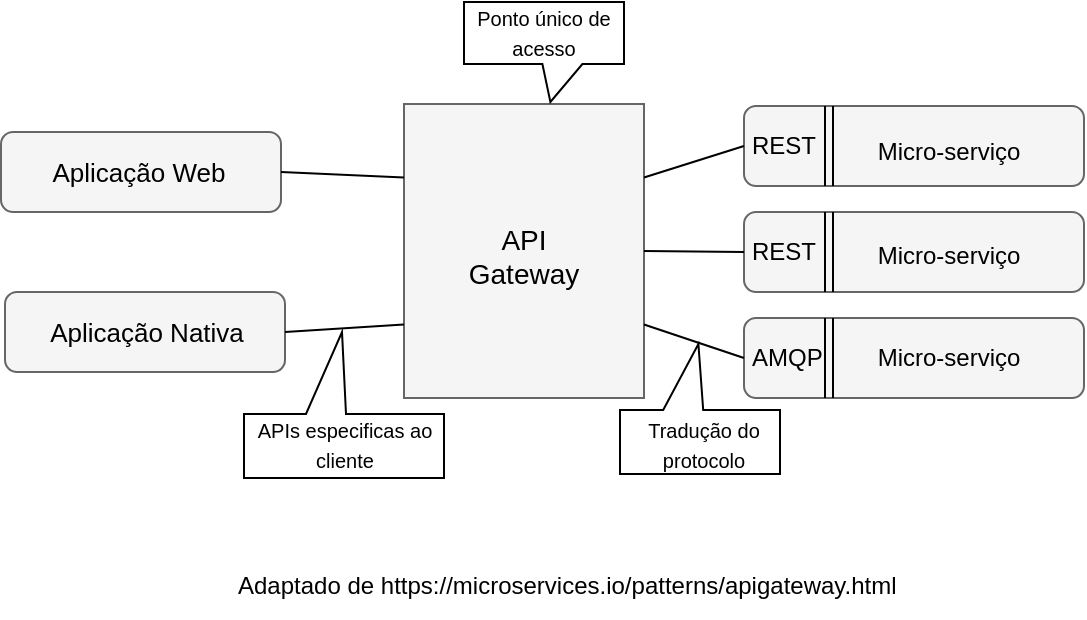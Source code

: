 <mxfile version="10.8.9" type="device"><diagram id="_TX6lVY-yfssAytdn2n8" name="Page-1"><mxGraphModel dx="781" dy="419" grid="1" gridSize="10" guides="1" tooltips="1" connect="1" arrows="1" fold="1" page="1" pageScale="1" pageWidth="827" pageHeight="1169" math="0" shadow="0"><root><mxCell id="0"/><mxCell id="1" parent="0"/><mxCell id="aXX4JgVnOPfhBJvJyxD5-52" value="" style="rounded=1;whiteSpace=wrap;html=1;fillColor=#f5f5f5;strokeColor=#666666;fontColor=#333333;" parent="1" vertex="1"><mxGeometry x="50.5" y="167" width="140" height="40" as="geometry"/></mxCell><mxCell id="aXX4JgVnOPfhBJvJyxD5-28" value="&lt;font style=&quot;font-size: 13px&quot;&gt;Aplicação Nativa&lt;/font&gt;" style="text;html=1;strokeColor=none;fillColor=none;align=center;verticalAlign=middle;whiteSpace=wrap;rounded=0;" parent="1" vertex="1"><mxGeometry x="71.5" y="177" width="99" height="20" as="geometry"/></mxCell><mxCell id="aXX4JgVnOPfhBJvJyxD5-31" value="" style="rounded=1;whiteSpace=wrap;html=1;fillColor=#f5f5f5;strokeColor=#666666;fontColor=#333333;" parent="1" vertex="1"><mxGeometry x="48.5" y="87" width="140" height="40" as="geometry"/></mxCell><mxCell id="aXX4JgVnOPfhBJvJyxD5-40" value="&lt;font style=&quot;font-size: 13px&quot;&gt;Aplicação Web&lt;/font&gt;" style="text;html=1;strokeColor=none;fillColor=none;align=center;verticalAlign=middle;whiteSpace=wrap;rounded=0;" parent="1" vertex="1"><mxGeometry x="69.5" y="96.5" width="95" height="20" as="geometry"/></mxCell><mxCell id="aXX4JgVnOPfhBJvJyxD5-49" value="" style="rounded=0;whiteSpace=wrap;html=1;fillColor=#f5f5f5;strokeColor=#666666;fontColor=#333333;" parent="1" vertex="1"><mxGeometry x="250" y="73" width="120" height="147" as="geometry"/></mxCell><mxCell id="aXX4JgVnOPfhBJvJyxD5-50" value="" style="endArrow=none;html=1;entryX=1;entryY=0.5;entryDx=0;entryDy=0;exitX=0;exitY=0.25;exitDx=0;exitDy=0;" parent="1" source="aXX4JgVnOPfhBJvJyxD5-49" target="aXX4JgVnOPfhBJvJyxD5-31" edge="1"><mxGeometry width="50" height="50" relative="1" as="geometry"><mxPoint x="30" y="690" as="sourcePoint"/><mxPoint x="80" y="640" as="targetPoint"/></mxGeometry></mxCell><mxCell id="aXX4JgVnOPfhBJvJyxD5-51" value="" style="endArrow=none;html=1;entryX=1;entryY=0.5;entryDx=0;entryDy=0;exitX=0;exitY=0.75;exitDx=0;exitDy=0;" parent="1" source="aXX4JgVnOPfhBJvJyxD5-49" target="aXX4JgVnOPfhBJvJyxD5-52" edge="1"><mxGeometry width="50" height="50" relative="1" as="geometry"><mxPoint x="300" y="121" as="sourcePoint"/><mxPoint x="185" y="200" as="targetPoint"/></mxGeometry></mxCell><mxCell id="aXX4JgVnOPfhBJvJyxD5-53" value="&lt;font style=&quot;font-size: 14px&quot;&gt;API&lt;br&gt;Gateway&lt;/font&gt;&lt;br&gt;" style="text;html=1;strokeColor=none;fillColor=none;align=center;verticalAlign=middle;whiteSpace=wrap;rounded=0;" parent="1" vertex="1"><mxGeometry x="290" y="127" width="40" height="44" as="geometry"/></mxCell><mxCell id="aXX4JgVnOPfhBJvJyxD5-54" value="" style="rounded=1;whiteSpace=wrap;html=1;fillColor=#f5f5f5;strokeColor=#666666;fontColor=#333333;" parent="1" vertex="1"><mxGeometry x="420" y="74" width="170" height="40" as="geometry"/></mxCell><mxCell id="aXX4JgVnOPfhBJvJyxD5-55" value="" style="rounded=1;whiteSpace=wrap;html=1;fillColor=#f5f5f5;strokeColor=#666666;fontColor=#333333;" parent="1" vertex="1"><mxGeometry x="420" y="127" width="170" height="40" as="geometry"/></mxCell><mxCell id="aXX4JgVnOPfhBJvJyxD5-56" value="" style="rounded=1;whiteSpace=wrap;html=1;fillColor=#f5f5f5;strokeColor=#666666;fontColor=#333333;" parent="1" vertex="1"><mxGeometry x="420" y="180" width="170" height="40" as="geometry"/></mxCell><mxCell id="aXX4JgVnOPfhBJvJyxD5-58" value="" style="endArrow=none;html=1;entryX=1;entryY=0.25;entryDx=0;entryDy=0;exitX=0;exitY=0.5;exitDx=0;exitDy=0;" parent="1" source="aXX4JgVnOPfhBJvJyxD5-54" target="aXX4JgVnOPfhBJvJyxD5-49" edge="1"><mxGeometry width="50" height="50" relative="1" as="geometry"><mxPoint x="260" y="120" as="sourcePoint"/><mxPoint x="200" y="104" as="targetPoint"/></mxGeometry></mxCell><mxCell id="aXX4JgVnOPfhBJvJyxD5-59" value="" style="endArrow=none;html=1;entryX=1;entryY=0.5;entryDx=0;entryDy=0;exitX=0;exitY=0.5;exitDx=0;exitDy=0;" parent="1" source="aXX4JgVnOPfhBJvJyxD5-55" target="aXX4JgVnOPfhBJvJyxD5-49" edge="1"><mxGeometry width="50" height="50" relative="1" as="geometry"><mxPoint x="430" y="104" as="sourcePoint"/><mxPoint x="380" y="120" as="targetPoint"/></mxGeometry></mxCell><mxCell id="aXX4JgVnOPfhBJvJyxD5-60" value="" style="endArrow=none;html=1;entryX=1;entryY=0.75;entryDx=0;entryDy=0;exitX=0;exitY=0.5;exitDx=0;exitDy=0;" parent="1" source="aXX4JgVnOPfhBJvJyxD5-56" target="aXX4JgVnOPfhBJvJyxD5-49" edge="1"><mxGeometry width="50" height="50" relative="1" as="geometry"><mxPoint x="430" y="157" as="sourcePoint"/><mxPoint x="380" y="157" as="targetPoint"/></mxGeometry></mxCell><mxCell id="aXX4JgVnOPfhBJvJyxD5-61" value="" style="shape=link;html=1;exitX=0.25;exitY=1;exitDx=0;exitDy=0;entryX=0.25;entryY=0;entryDx=0;entryDy=0;" parent="1" source="aXX4JgVnOPfhBJvJyxD5-54" target="aXX4JgVnOPfhBJvJyxD5-54" edge="1"><mxGeometry width="50" height="50" relative="1" as="geometry"><mxPoint x="450" y="40" as="sourcePoint"/><mxPoint x="500" y="-10" as="targetPoint"/></mxGeometry></mxCell><mxCell id="aXX4JgVnOPfhBJvJyxD5-63" value="REST" style="text;html=1;strokeColor=none;fillColor=none;align=center;verticalAlign=middle;whiteSpace=wrap;rounded=0;" parent="1" vertex="1"><mxGeometry x="420" y="84" width="40" height="20" as="geometry"/></mxCell><mxCell id="aXX4JgVnOPfhBJvJyxD5-64" value="REST" style="text;html=1;strokeColor=none;fillColor=none;align=center;verticalAlign=middle;whiteSpace=wrap;rounded=0;" parent="1" vertex="1"><mxGeometry x="420" y="136.5" width="40" height="20" as="geometry"/></mxCell><mxCell id="aXX4JgVnOPfhBJvJyxD5-65" value="&amp;nbsp;AMQP" style="text;html=1;strokeColor=none;fillColor=none;align=center;verticalAlign=middle;whiteSpace=wrap;rounded=0;" parent="1" vertex="1"><mxGeometry x="420" y="190" width="40" height="20" as="geometry"/></mxCell><mxCell id="aXX4JgVnOPfhBJvJyxD5-66" value="" style="shape=link;html=1;exitX=0.25;exitY=1;exitDx=0;exitDy=0;entryX=0.25;entryY=0;entryDx=0;entryDy=0;" parent="1" source="aXX4JgVnOPfhBJvJyxD5-55" target="aXX4JgVnOPfhBJvJyxD5-55" edge="1"><mxGeometry width="50" height="50" relative="1" as="geometry"><mxPoint x="473" y="124" as="sourcePoint"/><mxPoint x="473" y="84" as="targetPoint"/></mxGeometry></mxCell><mxCell id="aXX4JgVnOPfhBJvJyxD5-67" value="" style="shape=link;html=1;exitX=0.25;exitY=1;exitDx=0;exitDy=0;entryX=0.25;entryY=0;entryDx=0;entryDy=0;" parent="1" source="aXX4JgVnOPfhBJvJyxD5-56" target="aXX4JgVnOPfhBJvJyxD5-56" edge="1"><mxGeometry width="50" height="50" relative="1" as="geometry"><mxPoint x="473" y="177" as="sourcePoint"/><mxPoint x="473" y="137" as="targetPoint"/></mxGeometry></mxCell><mxCell id="aXX4JgVnOPfhBJvJyxD5-68" value="Micro-serviço" style="text;html=1;strokeColor=none;fillColor=none;align=center;verticalAlign=middle;whiteSpace=wrap;rounded=0;" parent="1" vertex="1"><mxGeometry x="485" y="87" width="75" height="20" as="geometry"/></mxCell><mxCell id="aXX4JgVnOPfhBJvJyxD5-69" value="Micro-serviço" style="text;html=1;strokeColor=none;fillColor=none;align=center;verticalAlign=middle;whiteSpace=wrap;rounded=0;" parent="1" vertex="1"><mxGeometry x="485" y="139" width="75" height="20" as="geometry"/></mxCell><mxCell id="aXX4JgVnOPfhBJvJyxD5-70" value="Micro-serviço" style="text;html=1;strokeColor=none;fillColor=none;align=center;verticalAlign=middle;whiteSpace=wrap;rounded=0;" parent="1" vertex="1"><mxGeometry x="485" y="190" width="75" height="20" as="geometry"/></mxCell><mxCell id="aXX4JgVnOPfhBJvJyxD5-78" value="" style="shape=callout;whiteSpace=wrap;html=1;perimeter=calloutPerimeter;direction=west;position2=0.51;size=33;position=0.48;base=20;" parent="1" vertex="1"><mxGeometry x="358" y="193" width="80" height="65" as="geometry"/></mxCell><mxCell id="aXX4JgVnOPfhBJvJyxD5-80" value="&lt;font style=&quot;font-size: 10px&quot;&gt;Tradução do protocolo&lt;/font&gt;" style="text;html=1;strokeColor=none;fillColor=none;align=center;verticalAlign=middle;whiteSpace=wrap;rounded=0;" parent="1" vertex="1"><mxGeometry x="365" y="232.5" width="70" height="20" as="geometry"/></mxCell><mxCell id="aXX4JgVnOPfhBJvJyxD5-81" value="" style="shape=callout;whiteSpace=wrap;html=1;perimeter=calloutPerimeter;direction=west;position2=0.51;size=41;position=0.49;" parent="1" vertex="1"><mxGeometry x="170" y="187" width="100" height="73" as="geometry"/></mxCell><mxCell id="aXX4JgVnOPfhBJvJyxD5-85" value="&lt;font style=&quot;font-size: 10px&quot;&gt;APIs especificas ao cliente&lt;/font&gt;" style="text;html=1;strokeColor=none;fillColor=none;align=center;verticalAlign=middle;whiteSpace=wrap;rounded=0;" parent="1" vertex="1"><mxGeometry x="172.5" y="232.5" width="95" height="20" as="geometry"/></mxCell><mxCell id="aXX4JgVnOPfhBJvJyxD5-88" value="" style="shape=callout;whiteSpace=wrap;html=1;perimeter=calloutPerimeter;direction=east;position2=0.54;size=19;position=0.49;base=20;" parent="1" vertex="1"><mxGeometry x="280" y="22" width="80" height="50" as="geometry"/></mxCell><mxCell id="aXX4JgVnOPfhBJvJyxD5-91" value="&lt;font style=&quot;font-size: 10px&quot;&gt;Ponto único de acesso&lt;/font&gt;" style="text;html=1;strokeColor=none;fillColor=none;align=center;verticalAlign=middle;whiteSpace=wrap;rounded=0;" parent="1" vertex="1"><mxGeometry x="285" y="27" width="70" height="20" as="geometry"/></mxCell><UserObject label="Adaptado de https://microservices.io/patterns/apigateway.html" link="https://microservices.io/patterns/apigateway.html" id="puOcPSItm2HS-hz8bsGI-1"><mxCell style="text;html=1;" vertex="1" parent="1"><mxGeometry x="165" y="300" width="336" height="30" as="geometry"/></mxCell></UserObject></root></mxGraphModel></diagram></mxfile>